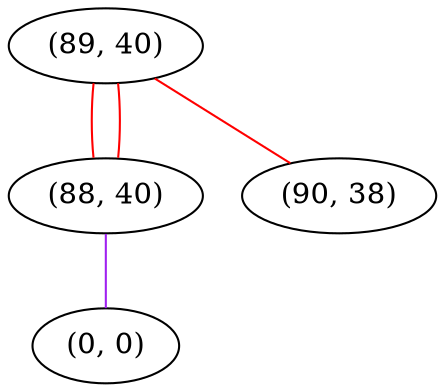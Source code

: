 graph "" {
"(89, 40)";
"(88, 40)";
"(90, 38)";
"(0, 0)";
"(89, 40)" -- "(88, 40)"  [color=red, key=0, weight=1];
"(89, 40)" -- "(88, 40)"  [color=red, key=1, weight=1];
"(89, 40)" -- "(90, 38)"  [color=red, key=0, weight=1];
"(88, 40)" -- "(0, 0)"  [color=purple, key=0, weight=4];
}
